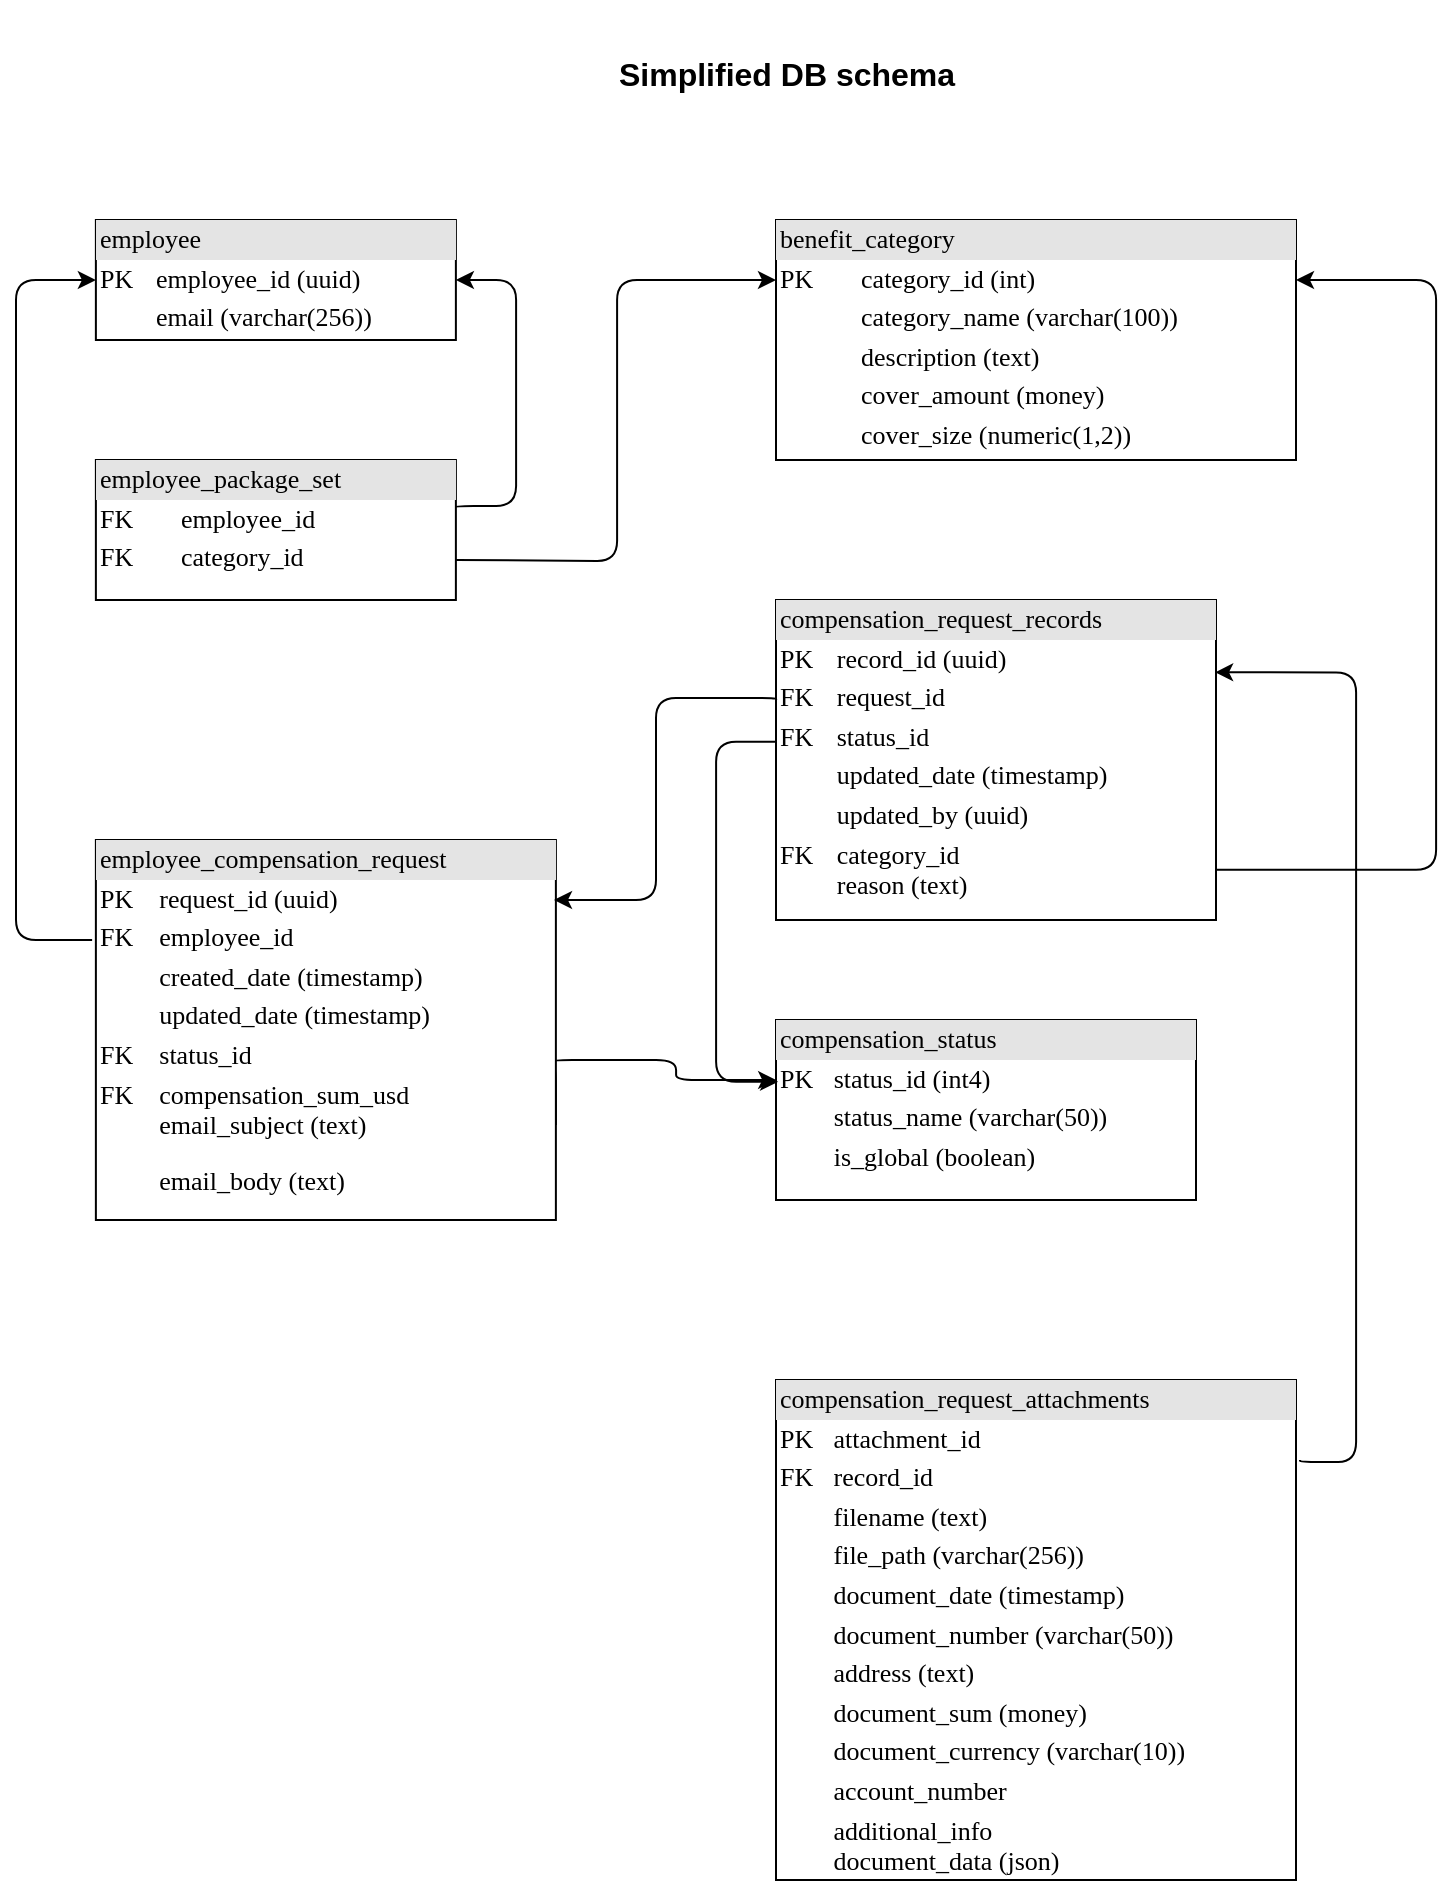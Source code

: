 <mxfile version="26.1.0">
  <diagram name="Page-1" id="2ca16b54-16f6-2749-3443-fa8db7711227">
    <mxGraphModel dx="1453" dy="931" grid="1" gridSize="10" guides="1" tooltips="1" connect="1" arrows="1" fold="1" page="1" pageScale="1" pageWidth="1100" pageHeight="850" background="none" math="0" shadow="0">
      <root>
        <mxCell id="0" />
        <mxCell id="1" parent="0" />
        <mxCell id="n33mNmZCN-5-XAV0vuQu-45" value="" style="group" vertex="1" connectable="0" parent="1">
          <mxGeometry x="130" y="110" width="710.06" height="830" as="geometry" />
        </mxCell>
        <mxCell id="2ed32ef02a7f4228-1" value="&lt;div style=&quot;box-sizing: border-box; width: 100%; background: rgb(228, 228, 228); padding: 2px;&quot;&gt;employee&lt;/div&gt;&lt;table cellspacing=&quot;0&quot; cellpadding=&quot;2&quot; style=&quot;width: 100%;&quot;&gt;&lt;tbody&gt;&lt;tr&gt;&lt;td&gt;PK&lt;/td&gt;&lt;td&gt;employee_id (uuid)&lt;/td&gt;&lt;/tr&gt;&lt;tr&gt;&lt;td&gt;&lt;br&gt;&lt;/td&gt;&lt;td&gt;email (varchar(256))&lt;/td&gt;&lt;/tr&gt;&lt;tr&gt;&lt;td&gt;&lt;br&gt;&lt;/td&gt;&lt;td&gt;&lt;br&gt;&lt;/td&gt;&lt;/tr&gt;&lt;/tbody&gt;&lt;/table&gt;" style="verticalAlign=top;align=left;overflow=fill;html=1;rounded=0;shadow=0;comic=0;labelBackgroundColor=none;strokeWidth=1;fontFamily=Verdana;fontSize=13;" parent="n33mNmZCN-5-XAV0vuQu-45" vertex="1">
          <mxGeometry x="39.94" width="180" height="60" as="geometry" />
        </mxCell>
        <mxCell id="2ed32ef02a7f4228-3" value="&lt;div style=&quot;box-sizing: border-box; width: 100%; background: rgb(228, 228, 228); padding: 2px;&quot;&gt;compensation_status&lt;/div&gt;&lt;table cellspacing=&quot;0&quot; cellpadding=&quot;2&quot; style=&quot;width: 100%;&quot;&gt;&lt;tbody&gt;&lt;tr&gt;&lt;td&gt;PK&lt;/td&gt;&lt;td&gt;status_id (int4)&lt;/td&gt;&lt;/tr&gt;&lt;tr&gt;&lt;td&gt;&lt;br&gt;&lt;/td&gt;&lt;td&gt;status_name (varchar(50))&lt;/td&gt;&lt;/tr&gt;&lt;tr&gt;&lt;td&gt;&lt;/td&gt;&lt;td&gt;is_global (boolean)&lt;/td&gt;&lt;/tr&gt;&lt;/tbody&gt;&lt;/table&gt;" style="verticalAlign=top;align=left;overflow=fill;html=1;rounded=0;shadow=0;comic=0;labelBackgroundColor=none;strokeWidth=1;fontFamily=Verdana;fontSize=13;" parent="n33mNmZCN-5-XAV0vuQu-45" vertex="1">
          <mxGeometry x="380.0" y="400" width="210" height="90" as="geometry" />
        </mxCell>
        <mxCell id="n33mNmZCN-5-XAV0vuQu-18" style="edgeStyle=orthogonalEdgeStyle;rounded=1;orthogonalLoop=1;jettySize=auto;html=1;fontSize=13;entryX=1;entryY=0.5;entryDx=0;entryDy=0;curved=0;exitX=0.994;exitY=0.352;exitDx=0;exitDy=0;exitPerimeter=0;" edge="1" parent="n33mNmZCN-5-XAV0vuQu-45" source="2ed32ef02a7f4228-5" target="2ed32ef02a7f4228-1">
          <mxGeometry relative="1" as="geometry">
            <mxPoint x="229.94" y="30" as="targetPoint" />
            <Array as="points">
              <mxPoint x="219.06" y="143" />
              <mxPoint x="250.06" y="143" />
              <mxPoint x="250.06" y="30" />
            </Array>
          </mxGeometry>
        </mxCell>
        <mxCell id="2ed32ef02a7f4228-5" value="&lt;div style=&quot;box-sizing: border-box; width: 100%; background: rgb(228, 228, 228); padding: 2px;&quot;&gt;employee_package_set&lt;/div&gt;&lt;table cellspacing=&quot;0&quot; cellpadding=&quot;2&quot; style=&quot;width: 100%;&quot;&gt;&lt;tbody&gt;&lt;tr&gt;&lt;td&gt;FK&lt;/td&gt;&lt;td&gt;employee_id&lt;/td&gt;&lt;/tr&gt;&lt;tr&gt;&lt;td&gt;FK&lt;/td&gt;&lt;td&gt;category_id&lt;/td&gt;&lt;/tr&gt;&lt;/tbody&gt;&lt;/table&gt;" style="verticalAlign=top;align=left;overflow=fill;html=1;rounded=0;shadow=0;comic=0;labelBackgroundColor=none;strokeWidth=1;fontFamily=Verdana;fontSize=13;" parent="n33mNmZCN-5-XAV0vuQu-45" vertex="1">
          <mxGeometry x="39.94" y="120" width="180" height="70" as="geometry" />
        </mxCell>
        <mxCell id="n33mNmZCN-5-XAV0vuQu-21" style="edgeStyle=orthogonalEdgeStyle;rounded=1;orthogonalLoop=1;jettySize=auto;html=1;entryX=0;entryY=0.5;entryDx=0;entryDy=0;curved=0;" edge="1" parent="n33mNmZCN-5-XAV0vuQu-45" target="2ed32ef02a7f4228-1">
          <mxGeometry relative="1" as="geometry">
            <mxPoint x="38.06" y="360" as="sourcePoint" />
            <Array as="points">
              <mxPoint x="38" y="360" />
              <mxPoint y="360" />
              <mxPoint y="30" />
            </Array>
          </mxGeometry>
        </mxCell>
        <mxCell id="n33mNmZCN-5-XAV0vuQu-22" style="edgeStyle=orthogonalEdgeStyle;rounded=1;orthogonalLoop=1;jettySize=auto;html=1;curved=0;exitX=1;exitY=0.75;exitDx=0;exitDy=0;" edge="1" parent="n33mNmZCN-5-XAV0vuQu-45" source="2ed32ef02a7f4228-8">
          <mxGeometry relative="1" as="geometry">
            <mxPoint x="380.06" y="430" as="targetPoint" />
            <Array as="points">
              <mxPoint x="268.06" y="423" />
              <mxPoint x="268.06" y="420" />
              <mxPoint x="330.06" y="420" />
              <mxPoint x="330.06" y="430" />
              <mxPoint x="380.06" y="430" />
            </Array>
          </mxGeometry>
        </mxCell>
        <mxCell id="2ed32ef02a7f4228-8" value="&lt;div style=&quot;box-sizing: border-box; width: 100%; background: rgb(228, 228, 228); padding: 2px;&quot;&gt;employee_compensation_request&lt;/div&gt;&lt;table cellspacing=&quot;0&quot; cellpadding=&quot;2&quot; style=&quot;width: 100%;&quot;&gt;&lt;tbody&gt;&lt;tr&gt;&lt;td&gt;PK&lt;/td&gt;&lt;td&gt;request_id (uuid)&lt;/td&gt;&lt;/tr&gt;&lt;tr&gt;&lt;td&gt;FK&lt;/td&gt;&lt;td&gt;employee_id&lt;/td&gt;&lt;/tr&gt;&lt;tr&gt;&lt;td&gt;&lt;/td&gt;&lt;td&gt;created_date (timestamp)&lt;/td&gt;&lt;/tr&gt;&lt;tr&gt;&lt;td&gt;&lt;br&gt;&lt;/td&gt;&lt;td&gt;updated_date (timestamp)&lt;/td&gt;&lt;/tr&gt;&lt;tr&gt;&lt;td&gt;FK&lt;br&gt;&lt;/td&gt;&lt;td&gt;status_id&lt;/td&gt;&lt;/tr&gt;&lt;tr&gt;&lt;td&gt;FK&lt;br&gt;&lt;br&gt;&lt;/td&gt;&lt;td&gt;compensation_sum_usd&lt;br&gt;email_subject (text)&lt;/td&gt;&lt;/tr&gt;&lt;tr&gt;&lt;td&gt;&lt;br&gt;&lt;br&gt;&lt;/td&gt;&lt;td&gt;email_body (text)&lt;/td&gt;&lt;/tr&gt;&lt;/tbody&gt;&lt;/table&gt;" style="verticalAlign=top;align=left;overflow=fill;html=1;rounded=0;shadow=0;comic=0;labelBackgroundColor=none;strokeWidth=1;fontFamily=Verdana;fontSize=13;" parent="n33mNmZCN-5-XAV0vuQu-45" vertex="1">
          <mxGeometry x="39.94" y="310" width="230" height="190" as="geometry" />
        </mxCell>
        <mxCell id="n33mNmZCN-5-XAV0vuQu-31" style="edgeStyle=orthogonalEdgeStyle;rounded=1;orthogonalLoop=1;jettySize=auto;html=1;exitX=0.003;exitY=0.443;exitDx=0;exitDy=0;curved=0;exitPerimeter=0;entryX=0.005;entryY=0.343;entryDx=0;entryDy=0;entryPerimeter=0;" edge="1" parent="n33mNmZCN-5-XAV0vuQu-45" source="2ed32ef02a7f4228-12" target="2ed32ef02a7f4228-3">
          <mxGeometry relative="1" as="geometry">
            <mxPoint x="370.06" y="400" as="targetPoint" />
            <Array as="points">
              <mxPoint x="350.06" y="261" />
              <mxPoint x="350.06" y="431" />
            </Array>
          </mxGeometry>
        </mxCell>
        <mxCell id="n33mNmZCN-5-XAV0vuQu-34" style="edgeStyle=orthogonalEdgeStyle;rounded=1;orthogonalLoop=1;jettySize=auto;html=1;entryX=1;entryY=0.25;entryDx=0;entryDy=0;exitX=0.987;exitY=0.843;exitDx=0;exitDy=0;exitPerimeter=0;curved=0;" edge="1" parent="n33mNmZCN-5-XAV0vuQu-45" source="2ed32ef02a7f4228-12" target="n33mNmZCN-5-XAV0vuQu-8">
          <mxGeometry relative="1" as="geometry">
            <Array as="points">
              <mxPoint x="710.06" y="325" />
              <mxPoint x="710.06" y="30" />
            </Array>
          </mxGeometry>
        </mxCell>
        <mxCell id="2ed32ef02a7f4228-12" value="&lt;div style=&quot;box-sizing: border-box; width: 100%; background: rgb(228, 228, 228); padding: 2px;&quot;&gt;compensation_request_records&lt;/div&gt;&lt;table cellspacing=&quot;0&quot; cellpadding=&quot;2&quot; style=&quot;width: 100%;&quot;&gt;&lt;tbody&gt;&lt;tr&gt;&lt;td&gt;PK&lt;/td&gt;&lt;td&gt;record_id (uuid)&lt;/td&gt;&lt;/tr&gt;&lt;tr&gt;&lt;td&gt;FK&lt;/td&gt;&lt;td&gt;request_id&lt;/td&gt;&lt;/tr&gt;&lt;tr&gt;&lt;td&gt;FK&lt;/td&gt;&lt;td&gt;status_id&lt;/td&gt;&lt;/tr&gt;&lt;tr&gt;&lt;td&gt;&lt;br&gt;&lt;/td&gt;&lt;td&gt;updated_date (timestamp)&lt;br&gt;&lt;/td&gt;&lt;/tr&gt;&lt;tr&gt;&lt;td&gt;&lt;br&gt;&lt;/td&gt;&lt;td&gt;updated_by (uuid)&lt;br&gt;&lt;/td&gt;&lt;/tr&gt;&lt;tr&gt;&lt;td&gt;FK&lt;br&gt;&lt;br&gt;&lt;/td&gt;&lt;td&gt;category_id&lt;br&gt;reason (text)&lt;/td&gt;&lt;/tr&gt;&lt;/tbody&gt;&lt;/table&gt;" style="verticalAlign=top;align=left;overflow=fill;html=1;rounded=0;shadow=0;comic=0;labelBackgroundColor=none;strokeWidth=1;fontFamily=Verdana;fontSize=13;" parent="n33mNmZCN-5-XAV0vuQu-45" vertex="1">
          <mxGeometry x="380.0" y="190" width="220" height="160" as="geometry" />
        </mxCell>
        <mxCell id="n33mNmZCN-5-XAV0vuQu-8" value="&lt;div style=&quot;box-sizing: border-box; width: 100%; background: rgb(228, 228, 228); padding: 2px;&quot;&gt;benefit_category&lt;/div&gt;&lt;table cellspacing=&quot;0&quot; cellpadding=&quot;2&quot; style=&quot;width: 100%;&quot;&gt;&lt;tbody&gt;&lt;tr&gt;&lt;td&gt;PK&lt;span style=&quot;white-space: pre;&quot;&gt;&#x9;&lt;/span&gt;&lt;/td&gt;&lt;td&gt;category_id (int)&lt;/td&gt;&lt;/tr&gt;&lt;tr&gt;&lt;td&gt;&lt;br&gt;&lt;/td&gt;&lt;td&gt;category_name (varchar(100))&lt;/td&gt;&lt;/tr&gt;&lt;tr&gt;&lt;td&gt;&lt;br&gt;&lt;/td&gt;&lt;td&gt;description (text)&lt;/td&gt;&lt;/tr&gt;&lt;tr&gt;&lt;td&gt;&lt;br&gt;&lt;/td&gt;&lt;td&gt;cover_amount (money)&lt;/td&gt;&lt;/tr&gt;&lt;tr&gt;&lt;td&gt;&lt;br&gt;&lt;/td&gt;&lt;td&gt;cover_size (numeric(1,2))&lt;/td&gt;&lt;/tr&gt;&lt;/tbody&gt;&lt;/table&gt;" style="verticalAlign=top;align=left;overflow=fill;html=1;rounded=0;shadow=0;comic=0;labelBackgroundColor=none;strokeWidth=1;fontFamily=Verdana;fontSize=13;" vertex="1" parent="n33mNmZCN-5-XAV0vuQu-45">
          <mxGeometry x="380.0" width="260" height="120" as="geometry" />
        </mxCell>
        <mxCell id="n33mNmZCN-5-XAV0vuQu-19" style="edgeStyle=orthogonalEdgeStyle;rounded=1;orthogonalLoop=1;jettySize=auto;html=1;entryX=0;entryY=0.25;entryDx=0;entryDy=0;fontSize=13;curved=0;" edge="1" parent="n33mNmZCN-5-XAV0vuQu-45" target="n33mNmZCN-5-XAV0vuQu-8">
          <mxGeometry relative="1" as="geometry">
            <mxPoint x="220.06" y="170" as="sourcePoint" />
          </mxGeometry>
        </mxCell>
        <mxCell id="n33mNmZCN-5-XAV0vuQu-33" style="edgeStyle=orthogonalEdgeStyle;rounded=1;orthogonalLoop=1;jettySize=auto;html=1;entryX=0.998;entryY=0.226;entryDx=0;entryDy=0;curved=0;entryPerimeter=0;" edge="1" parent="n33mNmZCN-5-XAV0vuQu-45" target="2ed32ef02a7f4228-12">
          <mxGeometry relative="1" as="geometry">
            <mxPoint x="642" y="620" as="sourcePoint" />
            <Array as="points">
              <mxPoint x="642.06" y="621" />
              <mxPoint x="670.06" y="621" />
              <mxPoint x="670.06" y="226" />
            </Array>
          </mxGeometry>
        </mxCell>
        <mxCell id="n33mNmZCN-5-XAV0vuQu-29" value="&lt;div style=&quot;box-sizing: border-box; width: 100%; background: rgb(228, 228, 228); padding: 2px;&quot;&gt;compensation_request_attachments&lt;/div&gt;&lt;table cellspacing=&quot;0&quot; cellpadding=&quot;2&quot; style=&quot;width: 100%;&quot;&gt;&lt;tbody&gt;&lt;tr&gt;&lt;td&gt;PK&lt;/td&gt;&lt;td&gt;attachment_id&lt;/td&gt;&lt;/tr&gt;&lt;tr&gt;&lt;td&gt;FK&lt;/td&gt;&lt;td&gt;record_id&lt;/td&gt;&lt;/tr&gt;&lt;tr&gt;&lt;td&gt;&lt;/td&gt;&lt;td&gt;filename (text)&lt;/td&gt;&lt;/tr&gt;&lt;tr&gt;&lt;td&gt;&lt;br&gt;&lt;/td&gt;&lt;td&gt;file_path (varchar(256))&lt;br&gt;&lt;/td&gt;&lt;/tr&gt;&lt;tr&gt;&lt;td&gt;&lt;br&gt;&lt;/td&gt;&lt;td&gt;document_date (timestamp)&lt;br&gt;&lt;/td&gt;&lt;/tr&gt;&lt;tr&gt;&lt;td&gt;&lt;br&gt;&lt;/td&gt;&lt;td&gt;document_number (varchar(50))&lt;br&gt;&lt;/td&gt;&lt;/tr&gt;&lt;tr&gt;&lt;td&gt;&lt;br&gt;&lt;/td&gt;&lt;td&gt;address (text)&lt;br&gt;&lt;/td&gt;&lt;/tr&gt;&lt;tr&gt;&lt;td&gt;&lt;br&gt;&lt;/td&gt;&lt;td&gt;document_sum (money)&lt;br&gt;&lt;/td&gt;&lt;/tr&gt;&lt;tr&gt;&lt;td&gt;&lt;br&gt;&lt;/td&gt;&lt;td&gt;document_currency (varchar(10))&lt;br&gt;&lt;/td&gt;&lt;/tr&gt;&lt;tr&gt;&lt;td&gt;&lt;br&gt;&lt;/td&gt;&lt;td&gt;account_number&lt;br&gt;&lt;/td&gt;&lt;/tr&gt;&lt;tr&gt;&lt;td&gt;&lt;br&gt;&lt;/td&gt;&lt;td&gt;additional_info&lt;br&gt;document_data (json)&lt;/td&gt;&lt;/tr&gt;&lt;/tbody&gt;&lt;/table&gt;" style="verticalAlign=top;align=left;overflow=fill;html=1;rounded=0;shadow=0;comic=0;labelBackgroundColor=none;strokeWidth=1;fontFamily=Verdana;fontSize=13;" vertex="1" parent="n33mNmZCN-5-XAV0vuQu-45">
          <mxGeometry x="380.0" y="580" width="260" height="250" as="geometry" />
        </mxCell>
        <mxCell id="n33mNmZCN-5-XAV0vuQu-32" style="edgeStyle=orthogonalEdgeStyle;rounded=1;orthogonalLoop=1;jettySize=auto;html=1;curved=0;" edge="1" parent="n33mNmZCN-5-XAV0vuQu-45">
          <mxGeometry relative="1" as="geometry">
            <mxPoint x="380.06" y="240" as="sourcePoint" />
            <mxPoint x="269.0" y="340" as="targetPoint" />
            <Array as="points">
              <mxPoint x="320.0" y="239" />
              <mxPoint x="320.0" y="340" />
              <mxPoint x="269.0" y="340" />
            </Array>
          </mxGeometry>
        </mxCell>
        <mxCell id="n33mNmZCN-5-XAV0vuQu-47" value="&lt;h1&gt;&lt;font style=&quot;font-size: 16px;&quot;&gt;Simplified DB schema&lt;/font&gt;&lt;/h1&gt;" style="text;html=1;align=center;verticalAlign=middle;resizable=0;points=[];autosize=1;strokeColor=none;fillColor=none;" vertex="1" parent="1">
          <mxGeometry x="420" width="190" height="70" as="geometry" />
        </mxCell>
      </root>
    </mxGraphModel>
  </diagram>
</mxfile>
